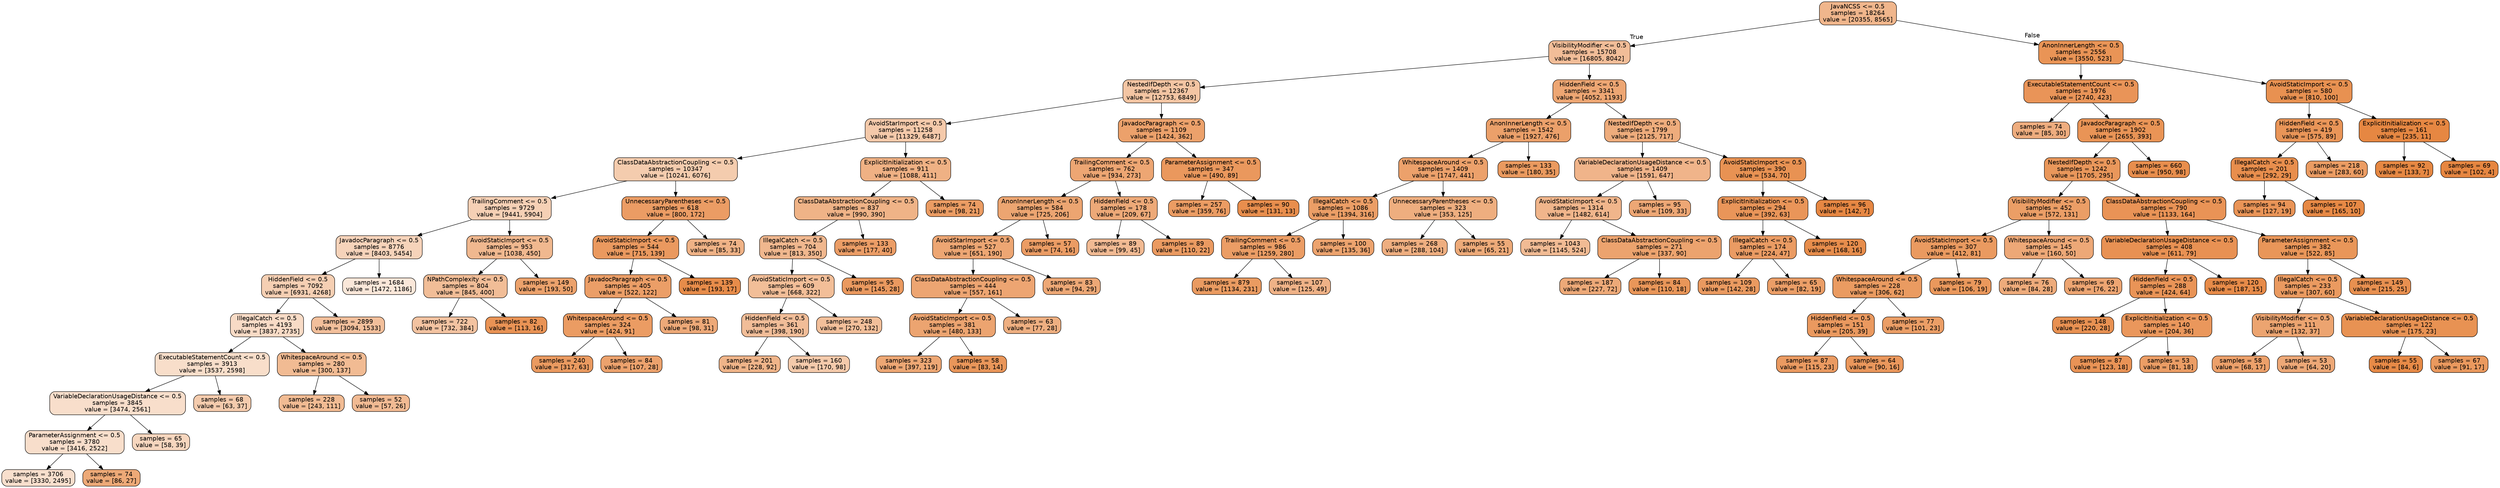 digraph Tree {
node [shape=box, style="filled, rounded", color="black", fontname=helvetica] ;
edge [fontname=helvetica] ;
0 [label="JavaNCSS <= 0.5\nsamples = 18264\nvalue = [20355, 8565]", fillcolor="#f0b68c"] ;
1 [label="VisibilityModifier <= 0.5\nsamples = 15708\nvalue = [16805, 8042]", fillcolor="#f1bd98"] ;
0 -> 1 [labeldistance=2.5, labelangle=45, headlabel="True"] ;
2 [label="NestedIfDepth <= 0.5\nsamples = 12367\nvalue = [12753, 6849]", fillcolor="#f3c5a3"] ;
1 -> 2 ;
3 [label="AvoidStarImport <= 0.5\nsamples = 11258\nvalue = [11329, 6487]", fillcolor="#f4c9aa"] ;
2 -> 3 ;
4 [label="ClassDataAbstractionCoupling <= 0.5\nsamples = 10347\nvalue = [10241, 6076]", fillcolor="#f4ccae"] ;
3 -> 4 ;
5 [label="TrailingComment <= 0.5\nsamples = 9729\nvalue = [9441, 5904]", fillcolor="#f5d0b5"] ;
4 -> 5 ;
6 [label="JavadocParagraph <= 0.5\nsamples = 8776\nvalue = [8403, 5454]", fillcolor="#f6d3ba"] ;
5 -> 6 ;
7 [label="HiddenField <= 0.5\nsamples = 7092\nvalue = [6931, 4268]", fillcolor="#f5cfb3"] ;
6 -> 7 ;
8 [label="IllegalCatch <= 0.5\nsamples = 4193\nvalue = [3837, 2735]", fillcolor="#f8dbc6"] ;
7 -> 8 ;
9 [label="ExecutableStatementCount <= 0.5\nsamples = 3913\nvalue = [3537, 2598]", fillcolor="#f8deca"] ;
8 -> 9 ;
10 [label="VariableDeclarationUsageDistance <= 0.5\nsamples = 3845\nvalue = [3474, 2561]", fillcolor="#f8decb"] ;
9 -> 10 ;
11 [label="ParameterAssignment <= 0.5\nsamples = 3780\nvalue = [3416, 2522]", fillcolor="#f8decb"] ;
10 -> 11 ;
12 [label="samples = 3706\nvalue = [3330, 2495]", fillcolor="#f8dfcd"] ;
11 -> 12 ;
13 [label="samples = 74\nvalue = [86, 27]", fillcolor="#eda977"] ;
11 -> 13 ;
14 [label="samples = 65\nvalue = [58, 39]", fillcolor="#f6d6be"] ;
10 -> 14 ;
15 [label="samples = 68\nvalue = [63, 37]", fillcolor="#f4cbad"] ;
9 -> 15 ;
16 [label="WhitespaceAround <= 0.5\nsamples = 280\nvalue = [300, 137]", fillcolor="#f1bb93"] ;
8 -> 16 ;
17 [label="samples = 228\nvalue = [243, 111]", fillcolor="#f1bb93"] ;
16 -> 17 ;
18 [label="samples = 52\nvalue = [57, 26]", fillcolor="#f1ba93"] ;
16 -> 18 ;
19 [label="samples = 2899\nvalue = [3094, 1533]", fillcolor="#f2bf9b"] ;
7 -> 19 ;
20 [label="samples = 1684\nvalue = [1472, 1186]", fillcolor="#fae7d9"] ;
6 -> 20 ;
21 [label="AvoidStaticImport <= 0.5\nsamples = 953\nvalue = [1038, 450]", fillcolor="#f0b88f"] ;
5 -> 21 ;
22 [label="NPathComplexity <= 0.5\nsamples = 804\nvalue = [845, 400]", fillcolor="#f1bd97"] ;
21 -> 22 ;
23 [label="samples = 722\nvalue = [732, 384]", fillcolor="#f3c3a1"] ;
22 -> 23 ;
24 [label="samples = 82\nvalue = [113, 16]", fillcolor="#e99355"] ;
22 -> 24 ;
25 [label="samples = 149\nvalue = [193, 50]", fillcolor="#eca26c"] ;
21 -> 25 ;
26 [label="UnnecessaryParentheses <= 0.5\nsamples = 618\nvalue = [800, 172]", fillcolor="#eb9c64"] ;
4 -> 26 ;
27 [label="AvoidStaticImport <= 0.5\nsamples = 544\nvalue = [715, 139]", fillcolor="#ea995f"] ;
26 -> 27 ;
28 [label="JavadocParagraph <= 0.5\nsamples = 405\nvalue = [522, 122]", fillcolor="#eb9e67"] ;
27 -> 28 ;
29 [label="WhitespaceAround <= 0.5\nsamples = 324\nvalue = [424, 91]", fillcolor="#eb9c63"] ;
28 -> 29 ;
30 [label="samples = 240\nvalue = [317, 63]", fillcolor="#ea9a60"] ;
29 -> 30 ;
31 [label="samples = 84\nvalue = [107, 28]", fillcolor="#eca26d"] ;
29 -> 31 ;
32 [label="samples = 81\nvalue = [98, 31]", fillcolor="#eda978"] ;
28 -> 32 ;
33 [label="samples = 139\nvalue = [193, 17]", fillcolor="#e78c4a"] ;
27 -> 33 ;
34 [label="samples = 74\nvalue = [85, 33]", fillcolor="#efb286"] ;
26 -> 34 ;
35 [label="ExplicitInitialization <= 0.5\nsamples = 911\nvalue = [1088, 411]", fillcolor="#efb184"] ;
3 -> 35 ;
36 [label="ClassDataAbstractionCoupling <= 0.5\nsamples = 837\nvalue = [990, 390]", fillcolor="#efb387"] ;
35 -> 36 ;
37 [label="IllegalCatch <= 0.5\nsamples = 704\nvalue = [813, 350]", fillcolor="#f0b78e"] ;
36 -> 37 ;
38 [label="AvoidStaticImport <= 0.5\nsamples = 609\nvalue = [668, 322]", fillcolor="#f2be98"] ;
37 -> 38 ;
39 [label="HiddenField <= 0.5\nsamples = 361\nvalue = [398, 190]", fillcolor="#f1bd98"] ;
38 -> 39 ;
40 [label="samples = 201\nvalue = [228, 92]", fillcolor="#efb489"] ;
39 -> 40 ;
41 [label="samples = 160\nvalue = [170, 98]", fillcolor="#f4caab"] ;
39 -> 41 ;
42 [label="samples = 248\nvalue = [270, 132]", fillcolor="#f2bf9a"] ;
38 -> 42 ;
43 [label="samples = 95\nvalue = [145, 28]", fillcolor="#ea995f"] ;
37 -> 43 ;
44 [label="samples = 133\nvalue = [177, 40]", fillcolor="#eb9d66"] ;
36 -> 44 ;
45 [label="samples = 74\nvalue = [98, 21]", fillcolor="#eb9c63"] ;
35 -> 45 ;
46 [label="JavadocParagraph <= 0.5\nsamples = 1109\nvalue = [1424, 362]", fillcolor="#eca16b"] ;
2 -> 46 ;
47 [label="TrailingComment <= 0.5\nsamples = 762\nvalue = [934, 273]", fillcolor="#eda673"] ;
46 -> 47 ;
48 [label="AnonInnerLength <= 0.5\nsamples = 584\nvalue = [725, 206]", fillcolor="#eca571"] ;
47 -> 48 ;
49 [label="AvoidStarImport <= 0.5\nsamples = 527\nvalue = [651, 190]", fillcolor="#eda673"] ;
48 -> 49 ;
50 [label="ClassDataAbstractionCoupling <= 0.5\nsamples = 444\nvalue = [557, 161]", fillcolor="#eda572"] ;
49 -> 50 ;
51 [label="AvoidStaticImport <= 0.5\nsamples = 381\nvalue = [480, 133]", fillcolor="#eca470"] ;
50 -> 51 ;
52 [label="samples = 323\nvalue = [397, 119]", fillcolor="#eda774"] ;
51 -> 52 ;
53 [label="samples = 58\nvalue = [83, 14]", fillcolor="#e9965a"] ;
51 -> 53 ;
54 [label="samples = 63\nvalue = [77, 28]", fillcolor="#eeaf81"] ;
50 -> 54 ;
55 [label="samples = 83\nvalue = [94, 29]", fillcolor="#eda876"] ;
49 -> 55 ;
56 [label="samples = 57\nvalue = [74, 16]", fillcolor="#eb9c64"] ;
48 -> 56 ;
57 [label="HiddenField <= 0.5\nsamples = 178\nvalue = [209, 67]", fillcolor="#eda978"] ;
47 -> 57 ;
58 [label="samples = 89\nvalue = [99, 45]", fillcolor="#f1ba93"] ;
57 -> 58 ;
59 [label="samples = 89\nvalue = [110, 22]", fillcolor="#ea9a61"] ;
57 -> 59 ;
60 [label="ParameterAssignment <= 0.5\nsamples = 347\nvalue = [490, 89]", fillcolor="#ea985d"] ;
46 -> 60 ;
61 [label="samples = 257\nvalue = [359, 76]", fillcolor="#eb9c63"] ;
60 -> 61 ;
62 [label="samples = 90\nvalue = [131, 13]", fillcolor="#e88e4d"] ;
60 -> 62 ;
63 [label="HiddenField <= 0.5\nsamples = 3341\nvalue = [4052, 1193]", fillcolor="#eda673"] ;
1 -> 63 ;
64 [label="AnonInnerLength <= 0.5\nsamples = 1542\nvalue = [1927, 476]", fillcolor="#eba06a"] ;
63 -> 64 ;
65 [label="WhitespaceAround <= 0.5\nsamples = 1409\nvalue = [1747, 441]", fillcolor="#eca16b"] ;
64 -> 65 ;
66 [label="IllegalCatch <= 0.5\nsamples = 1086\nvalue = [1394, 316]", fillcolor="#eb9e66"] ;
65 -> 66 ;
67 [label="TrailingComment <= 0.5\nsamples = 986\nvalue = [1259, 280]", fillcolor="#eb9d65"] ;
66 -> 67 ;
68 [label="samples = 879\nvalue = [1134, 231]", fillcolor="#ea9b61"] ;
67 -> 68 ;
69 [label="samples = 107\nvalue = [125, 49]", fillcolor="#efb287"] ;
67 -> 69 ;
70 [label="samples = 100\nvalue = [135, 36]", fillcolor="#eca36e"] ;
66 -> 70 ;
71 [label="UnnecessaryParentheses <= 0.5\nsamples = 323\nvalue = [353, 125]", fillcolor="#eeae7f"] ;
65 -> 71 ;
72 [label="samples = 268\nvalue = [288, 104]", fillcolor="#eeae80"] ;
71 -> 72 ;
73 [label="samples = 55\nvalue = [65, 21]", fillcolor="#edaa79"] ;
71 -> 73 ;
74 [label="samples = 133\nvalue = [180, 35]", fillcolor="#ea9a5f"] ;
64 -> 74 ;
75 [label="NestedIfDepth <= 0.5\nsamples = 1799\nvalue = [2125, 717]", fillcolor="#eeac7c"] ;
63 -> 75 ;
76 [label="VariableDeclarationUsageDistance <= 0.5\nsamples = 1409\nvalue = [1591, 647]", fillcolor="#f0b48a"] ;
75 -> 76 ;
77 [label="AvoidStaticImport <= 0.5\nsamples = 1314\nvalue = [1482, 614]", fillcolor="#f0b58b"] ;
76 -> 77 ;
78 [label="samples = 1043\nvalue = [1145, 524]", fillcolor="#f1bb94"] ;
77 -> 78 ;
79 [label="ClassDataAbstractionCoupling <= 0.5\nsamples = 271\nvalue = [337, 90]", fillcolor="#eca36e"] ;
77 -> 79 ;
80 [label="samples = 187\nvalue = [227, 72]", fillcolor="#eda978"] ;
79 -> 80 ;
81 [label="samples = 84\nvalue = [110, 18]", fillcolor="#e99659"] ;
79 -> 81 ;
82 [label="samples = 95\nvalue = [109, 33]", fillcolor="#eda775"] ;
76 -> 82 ;
83 [label="AvoidStaticImport <= 0.5\nsamples = 390\nvalue = [534, 70]", fillcolor="#e89253"] ;
75 -> 83 ;
84 [label="ExplicitInitialization <= 0.5\nsamples = 294\nvalue = [392, 63]", fillcolor="#e99559"] ;
83 -> 84 ;
85 [label="IllegalCatch <= 0.5\nsamples = 174\nvalue = [224, 47]", fillcolor="#ea9b63"] ;
84 -> 85 ;
86 [label="samples = 109\nvalue = [142, 28]", fillcolor="#ea9a60"] ;
85 -> 86 ;
87 [label="samples = 65\nvalue = [82, 19]", fillcolor="#eb9e67"] ;
85 -> 87 ;
88 [label="samples = 120\nvalue = [168, 16]", fillcolor="#e78d4c"] ;
84 -> 88 ;
89 [label="samples = 96\nvalue = [142, 7]", fillcolor="#e68743"] ;
83 -> 89 ;
90 [label="AnonInnerLength <= 0.5\nsamples = 2556\nvalue = [3550, 523]", fillcolor="#e99456"] ;
0 -> 90 [labeldistance=2.5, labelangle=-45, headlabel="False"] ;
91 [label="ExecutableStatementCount <= 0.5\nsamples = 1976\nvalue = [2740, 423]", fillcolor="#e99458"] ;
90 -> 91 ;
92 [label="samples = 74\nvalue = [85, 30]", fillcolor="#eead7f"] ;
91 -> 92 ;
93 [label="JavadocParagraph <= 0.5\nsamples = 1902\nvalue = [2655, 393]", fillcolor="#e99456"] ;
91 -> 93 ;
94 [label="NestedIfDepth <= 0.5\nsamples = 1242\nvalue = [1705, 295]", fillcolor="#e9975b"] ;
93 -> 94 ;
95 [label="VisibilityModifier <= 0.5\nsamples = 452\nvalue = [572, 131]", fillcolor="#eb9e66"] ;
94 -> 95 ;
96 [label="AvoidStaticImport <= 0.5\nsamples = 307\nvalue = [412, 81]", fillcolor="#ea9a60"] ;
95 -> 96 ;
97 [label="WhitespaceAround <= 0.5\nsamples = 228\nvalue = [306, 62]", fillcolor="#ea9b61"] ;
96 -> 97 ;
98 [label="HiddenField <= 0.5\nsamples = 151\nvalue = [205, 39]", fillcolor="#ea995f"] ;
97 -> 98 ;
99 [label="samples = 87\nvalue = [115, 23]", fillcolor="#ea9a61"] ;
98 -> 99 ;
100 [label="samples = 64\nvalue = [90, 16]", fillcolor="#ea975c"] ;
98 -> 100 ;
101 [label="samples = 77\nvalue = [101, 23]", fillcolor="#eb9e66"] ;
97 -> 101 ;
102 [label="samples = 79\nvalue = [106, 19]", fillcolor="#ea985c"] ;
96 -> 102 ;
103 [label="WhitespaceAround <= 0.5\nsamples = 145\nvalue = [160, 50]", fillcolor="#eda877"] ;
95 -> 103 ;
104 [label="samples = 76\nvalue = [84, 28]", fillcolor="#eeab7b"] ;
103 -> 104 ;
105 [label="samples = 69\nvalue = [76, 22]", fillcolor="#eda572"] ;
103 -> 105 ;
106 [label="ClassDataAbstractionCoupling <= 0.5\nsamples = 790\nvalue = [1133, 164]", fillcolor="#e99356"] ;
94 -> 106 ;
107 [label="VariableDeclarationUsageDistance <= 0.5\nsamples = 408\nvalue = [611, 79]", fillcolor="#e89153"] ;
106 -> 107 ;
108 [label="HiddenField <= 0.5\nsamples = 288\nvalue = [424, 64]", fillcolor="#e99457"] ;
107 -> 108 ;
109 [label="samples = 148\nvalue = [220, 28]", fillcolor="#e89152"] ;
108 -> 109 ;
110 [label="ExplicitInitialization <= 0.5\nsamples = 140\nvalue = [204, 36]", fillcolor="#ea975c"] ;
108 -> 110 ;
111 [label="samples = 87\nvalue = [123, 18]", fillcolor="#e99356"] ;
110 -> 111 ;
112 [label="samples = 53\nvalue = [81, 18]", fillcolor="#eb9d65"] ;
110 -> 112 ;
113 [label="samples = 120\nvalue = [187, 15]", fillcolor="#e78b49"] ;
107 -> 113 ;
114 [label="ParameterAssignment <= 0.5\nsamples = 382\nvalue = [522, 85]", fillcolor="#e99659"] ;
106 -> 114 ;
115 [label="IllegalCatch <= 0.5\nsamples = 233\nvalue = [307, 60]", fillcolor="#ea9a60"] ;
114 -> 115 ;
116 [label="VisibilityModifier <= 0.5\nsamples = 111\nvalue = [132, 37]", fillcolor="#eca470"] ;
115 -> 116 ;
117 [label="samples = 58\nvalue = [68, 17]", fillcolor="#eca06a"] ;
116 -> 117 ;
118 [label="samples = 53\nvalue = [64, 20]", fillcolor="#eda877"] ;
116 -> 118 ;
119 [label="VariableDeclarationUsageDistance <= 0.5\nsamples = 122\nvalue = [175, 23]", fillcolor="#e89253"] ;
115 -> 119 ;
120 [label="samples = 55\nvalue = [84, 6]", fillcolor="#e78a47"] ;
119 -> 120 ;
121 [label="samples = 67\nvalue = [91, 17]", fillcolor="#ea995e"] ;
119 -> 121 ;
122 [label="samples = 149\nvalue = [215, 25]", fillcolor="#e89050"] ;
114 -> 122 ;
123 [label="samples = 660\nvalue = [950, 98]", fillcolor="#e88e4d"] ;
93 -> 123 ;
124 [label="AvoidStaticImport <= 0.5\nsamples = 580\nvalue = [810, 100]", fillcolor="#e89151"] ;
90 -> 124 ;
125 [label="HiddenField <= 0.5\nsamples = 419\nvalue = [575, 89]", fillcolor="#e99558"] ;
124 -> 125 ;
126 [label="IllegalCatch <= 0.5\nsamples = 201\nvalue = [292, 29]", fillcolor="#e88e4d"] ;
125 -> 126 ;
127 [label="samples = 94\nvalue = [127, 19]", fillcolor="#e99457"] ;
126 -> 127 ;
128 [label="samples = 107\nvalue = [165, 10]", fillcolor="#e78945"] ;
126 -> 128 ;
129 [label="samples = 218\nvalue = [283, 60]", fillcolor="#eb9c63"] ;
125 -> 129 ;
130 [label="ExplicitInitialization <= 0.5\nsamples = 161\nvalue = [235, 11]", fillcolor="#e68742"] ;
124 -> 130 ;
131 [label="samples = 92\nvalue = [133, 7]", fillcolor="#e68843"] ;
130 -> 131 ;
132 [label="samples = 69\nvalue = [102, 4]", fillcolor="#e68641"] ;
130 -> 132 ;
}